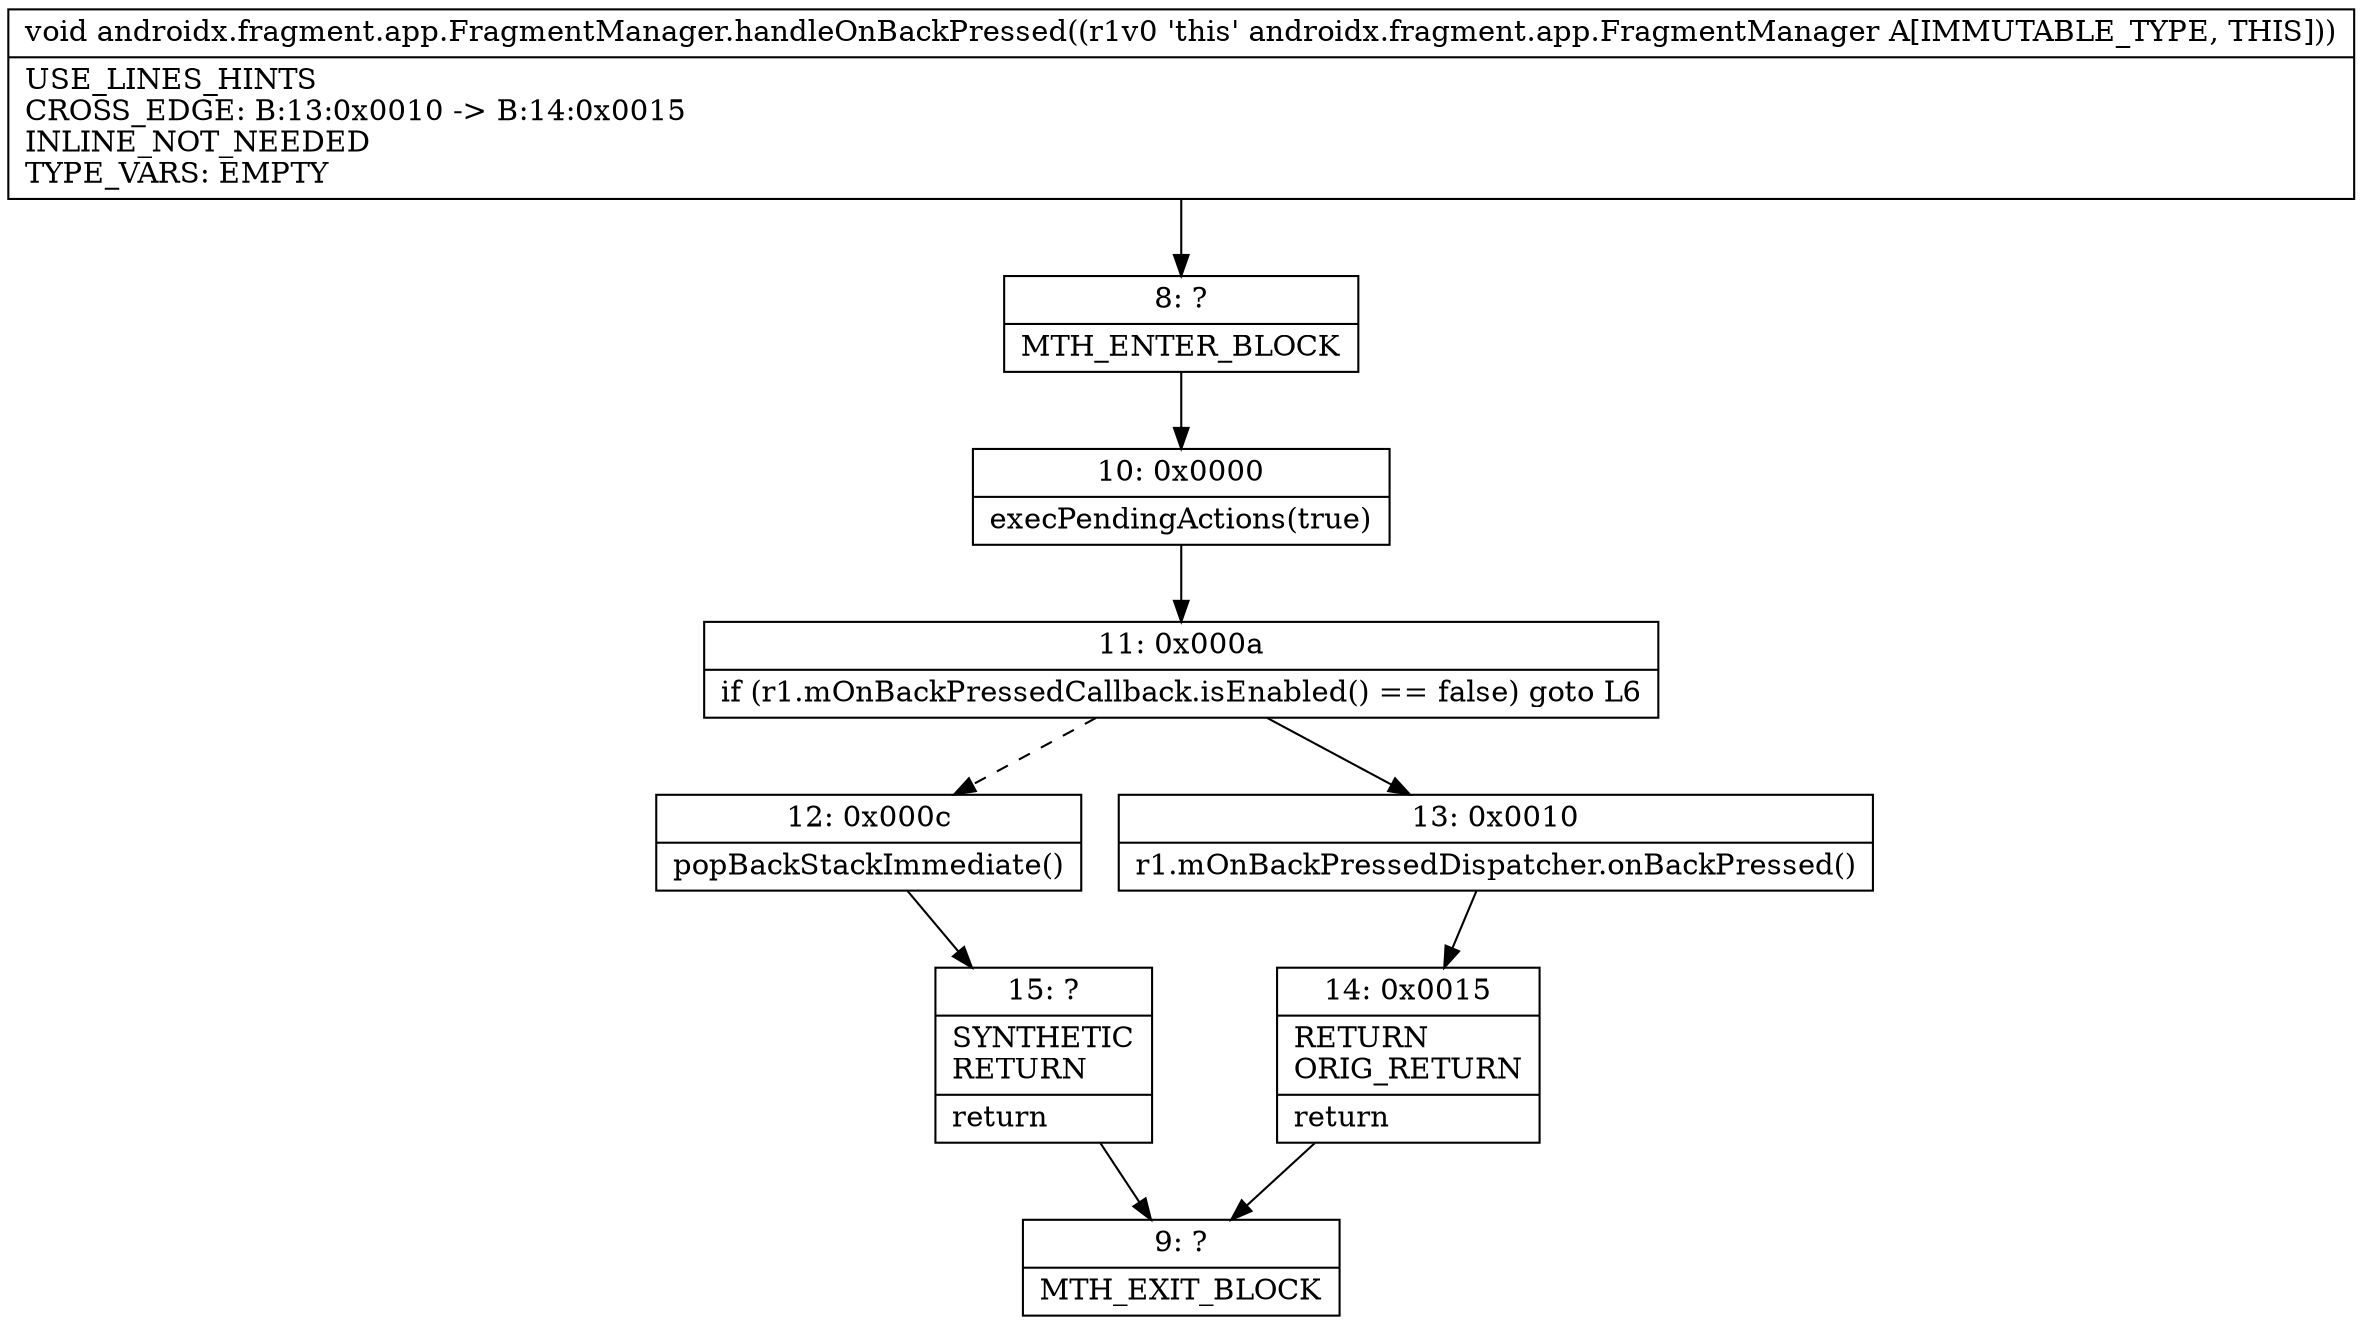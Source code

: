 digraph "CFG forandroidx.fragment.app.FragmentManager.handleOnBackPressed()V" {
Node_8 [shape=record,label="{8\:\ ?|MTH_ENTER_BLOCK\l}"];
Node_10 [shape=record,label="{10\:\ 0x0000|execPendingActions(true)\l}"];
Node_11 [shape=record,label="{11\:\ 0x000a|if (r1.mOnBackPressedCallback.isEnabled() == false) goto L6\l}"];
Node_12 [shape=record,label="{12\:\ 0x000c|popBackStackImmediate()\l}"];
Node_15 [shape=record,label="{15\:\ ?|SYNTHETIC\lRETURN\l|return\l}"];
Node_9 [shape=record,label="{9\:\ ?|MTH_EXIT_BLOCK\l}"];
Node_13 [shape=record,label="{13\:\ 0x0010|r1.mOnBackPressedDispatcher.onBackPressed()\l}"];
Node_14 [shape=record,label="{14\:\ 0x0015|RETURN\lORIG_RETURN\l|return\l}"];
MethodNode[shape=record,label="{void androidx.fragment.app.FragmentManager.handleOnBackPressed((r1v0 'this' androidx.fragment.app.FragmentManager A[IMMUTABLE_TYPE, THIS]))  | USE_LINES_HINTS\lCROSS_EDGE: B:13:0x0010 \-\> B:14:0x0015\lINLINE_NOT_NEEDED\lTYPE_VARS: EMPTY\l}"];
MethodNode -> Node_8;Node_8 -> Node_10;
Node_10 -> Node_11;
Node_11 -> Node_12[style=dashed];
Node_11 -> Node_13;
Node_12 -> Node_15;
Node_15 -> Node_9;
Node_13 -> Node_14;
Node_14 -> Node_9;
}


